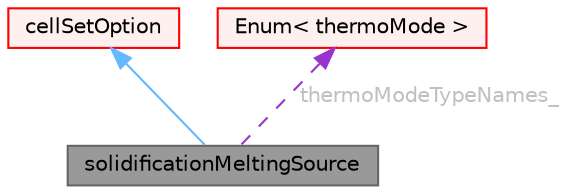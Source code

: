digraph "solidificationMeltingSource"
{
 // LATEX_PDF_SIZE
  bgcolor="transparent";
  edge [fontname=Helvetica,fontsize=10,labelfontname=Helvetica,labelfontsize=10];
  node [fontname=Helvetica,fontsize=10,shape=box,height=0.2,width=0.4];
  Node1 [id="Node000001",label="solidificationMeltingSource",height=0.2,width=0.4,color="gray40", fillcolor="grey60", style="filled", fontcolor="black",tooltip="This source is designed to model the effect of solidification and melting processes,..."];
  Node2 -> Node1 [id="edge1_Node000001_Node000002",dir="back",color="steelblue1",style="solid",tooltip=" "];
  Node2 [id="Node000002",label="cellSetOption",height=0.2,width=0.4,color="red", fillcolor="#FFF0F0", style="filled",URL="$classFoam_1_1fv_1_1cellSetOption.html",tooltip="Intermediate abstract class for handling cell-set options for the derived fvOptions."];
  Node68 -> Node1 [id="edge2_Node000001_Node000068",dir="back",color="darkorchid3",style="dashed",tooltip=" ",label=" thermoModeTypeNames_",fontcolor="grey" ];
  Node68 [id="Node000068",label="Enum\< thermoMode \>",height=0.2,width=0.4,color="red", fillcolor="#FFF0F0", style="filled",URL="$classFoam_1_1Enum.html",tooltip=" "];
}
